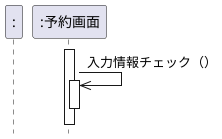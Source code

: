 @startuml 利用者と予約画面
hide footbox
participant ":"
participant ":予約画面" as yoyaku
activate yoyaku
    yoyaku ->> yoyaku: 入力情報チェック（）
    activate yoyaku
    ' deactivate yoyaku
deactivate yoyaku
@enduml